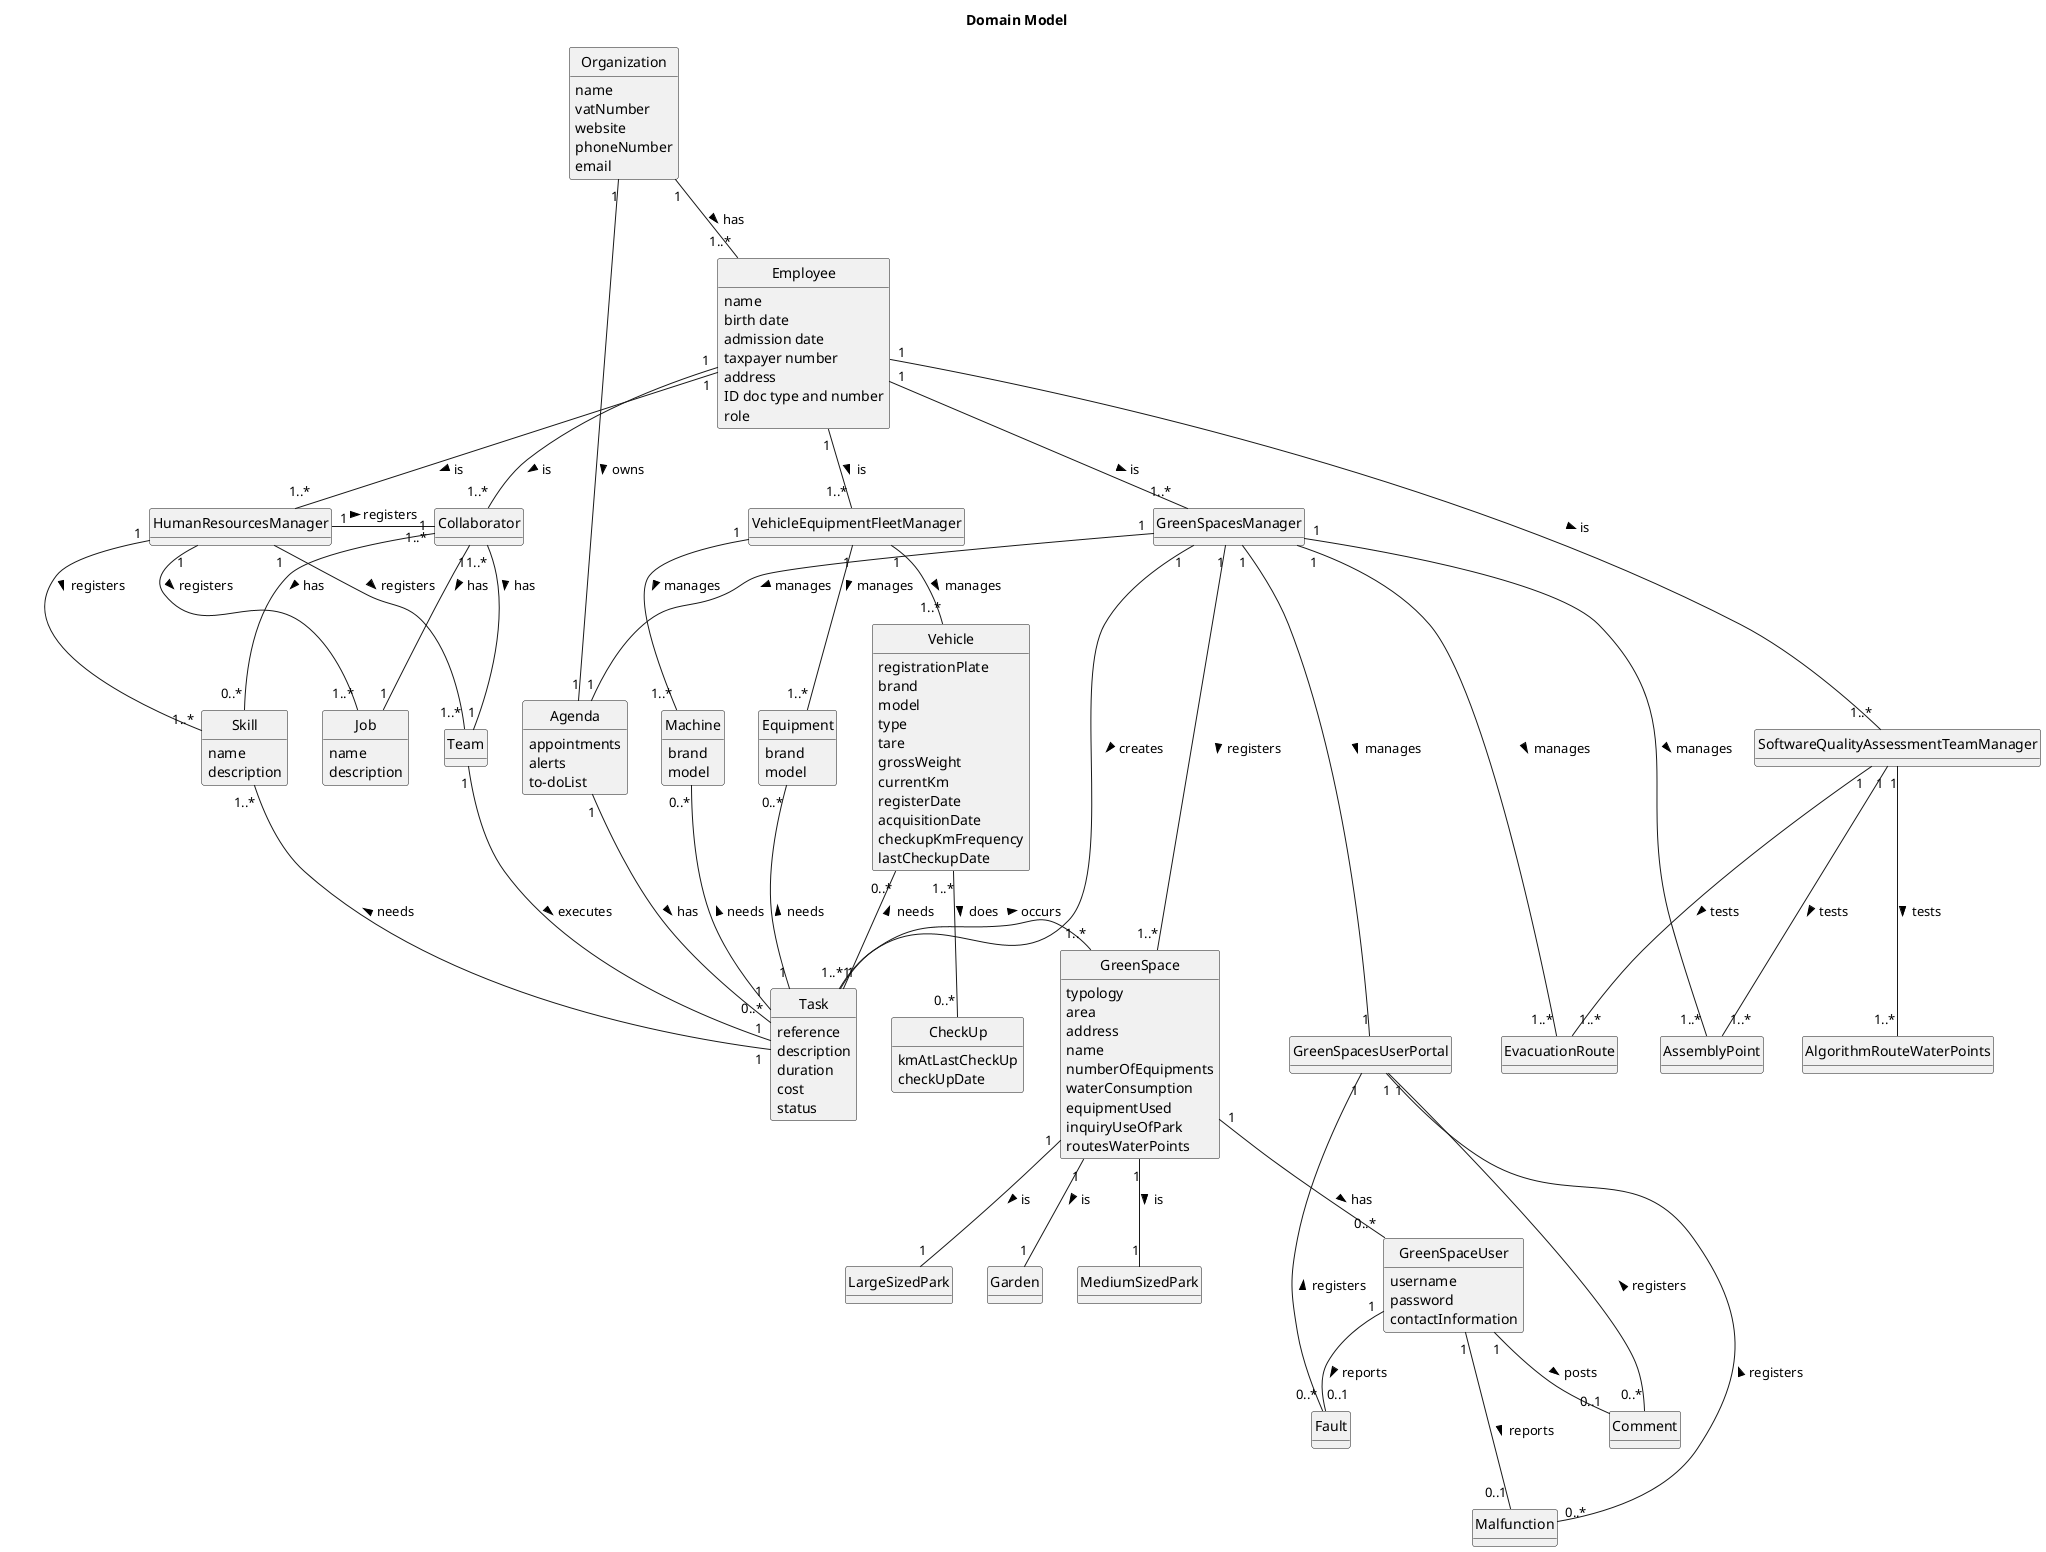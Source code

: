 @startuml
skinparam monochrome true
skinparam packageStyle rectangle
skinparam shadowing false
skinparam classAttributeIconSize 0
'skinparam linetype ortho
'left to right direction
hide circle
hide methods

title Domain Model

class Organization {
    name
    vatNumber
    website
    phoneNumber
    email
}
class Employee {
    name
    birth date
    contact (email/phone)
    admission date
    taxpayer number
    address
    ID doc type and number
    role
}
class Agenda {
    appointments
    alerts
    to-doList
}
class Task {
    reference
    description
    duration
    cost
    status
}
class GreenSpace {
    typology
    area
    address
    name
    numberOfEquipments
    waterConsumption
    equipmentUsed
    inquiryUseOfPark
    routesWaterPoints
}
class GreenSpaceUser {
    username
    password
    contactInformation
}
class HumanResourcesManager{
}
class VehicleEquipmentFleetManager{
}
class GreenSpacesManager{

}
class SoftwareQualityAssessmentTeamManager{

}
class Collaborator{
}
class Team{
}
class Job{
    name
    description
}
class Skill{
    name
    description
}
class Vehicle{
    registrationPlate
    brand
    model
    type
    tare
    grossWeight
    currentKm
    registerDate
    acquisitionDate
    checkupKmFrequency
    lastCheckupDate
}

class CheckUp{
    kmAtLastCheckUp
    checkUpDate
}

class Equipment{
    brand
    model

}
class Machine{
    brand
    model
}
class GreenSpacesUserPortal{
}
class Comment{
}
class Fault{
}
class Malfunction{
}
class Garden{
}
class MediumSizedPark{
}
class LargeSizedPark{
}

Organization "1" -- "1" Agenda : owns >
Organization "1" -- "1..*" Employee : has >
Employee "1" -- "1..*" HumanResourcesManager : is >
Employee "1" -- "1..*" VehicleEquipmentFleetManager : is >
Employee "1" -- "1..*" GreenSpacesManager : is >
Employee "1" -- "1..*" SoftwareQualityAssessmentTeamManager : is >
Employee "1" -- "1..*" Collaborator : is >
Task "1..*" - "1..*" GreenSpace: occurs >
GreenSpace -[hidden]-> Task
HumanResourcesManager "1" -- "1..*" Team : registers >
HumanResourcesManager "1" - "1..*" Collaborator : registers >
HumanResourcesManager "1" -- "1..*" Job : registers >
HumanResourcesManager "1" -- "1..*" Skill : registers >
VehicleEquipmentFleetManager "1" -- "1..*" Vehicle : manages >
VehicleEquipmentFleetManager "1" -- "1..*" Equipment : manages >
VehicleEquipmentFleetManager "1" -- "1..*" Machine : manages >
GreenSpacesManager "1" -- "1..*" GreenSpace : registers >
GreenSpacesManager "1" --- "1" Task : creates >
GreenSpacesManager "1" --- "1" GreenSpacesUserPortal : manages >
GreenSpacesManager "1" --- "1..*" AssemblyPoint : manages >
GreenSpacesManager "1" --- "1..*" EvacuationRoute : manages >
Collaborator "1" -- "1" Job : has >
Collaborator "1" -- "0..*" Skill : has >
Collaborator "1..*" -- "1" Team : has >
Skill "1..*" -- "1" Task : needs <
SoftwareQualityAssessmentTeamManager "1" -- "1..*" AlgorithmRouteWaterPoints : tests >
SoftwareQualityAssessmentTeamManager "1" -- "1..*" EvacuationRoute : tests >
SoftwareQualityAssessmentTeamManager "1" -- "1..*" AssemblyPoint : tests >
GreenSpacesUserPortal "1" --- "0..*" Comment : registers <
GreenSpacesUserPortal "1" --- "0..*" Fault : registers <
GreenSpacesUserPortal "1" ---- "0..*" Malfunction : registers <
GreenSpaceUser "1" -- "0..1" Comment : posts >
Comment -[hidden]-> GreenSpaceUser
GreenSpaceUser "1" -- "0..1" Fault : reports >
Fault -[hidden]-> GreenSpaceUser
GreenSpaceUser "1" -- "0..1" Malfunction : reports >
Malfunction -[hidden]> GreenSpaceUser
Agenda "1" -- "0..*" Task : has >
Team "1" -- "1" Task : executes >
GreenSpace "1" -- "0..*" GreenSpaceUser : has >
Vehicle "0..*" -- "1" Task : needs <
Machine "0..*" -- "1" Task : needs <
Equipment "0..*" -- "1" Task : needs <
GreenSpace "1" -- "1" MediumSizedPark : is >
GreenSpace "1" -- "1" Garden : is >
GreenSpace "1" -- "1" LargeSizedPark : is >
Vehicle "1..*" -- "0..*" CheckUp : does >
GreenSpacesManager "1" -- "1" Agenda : manages >

@enduml